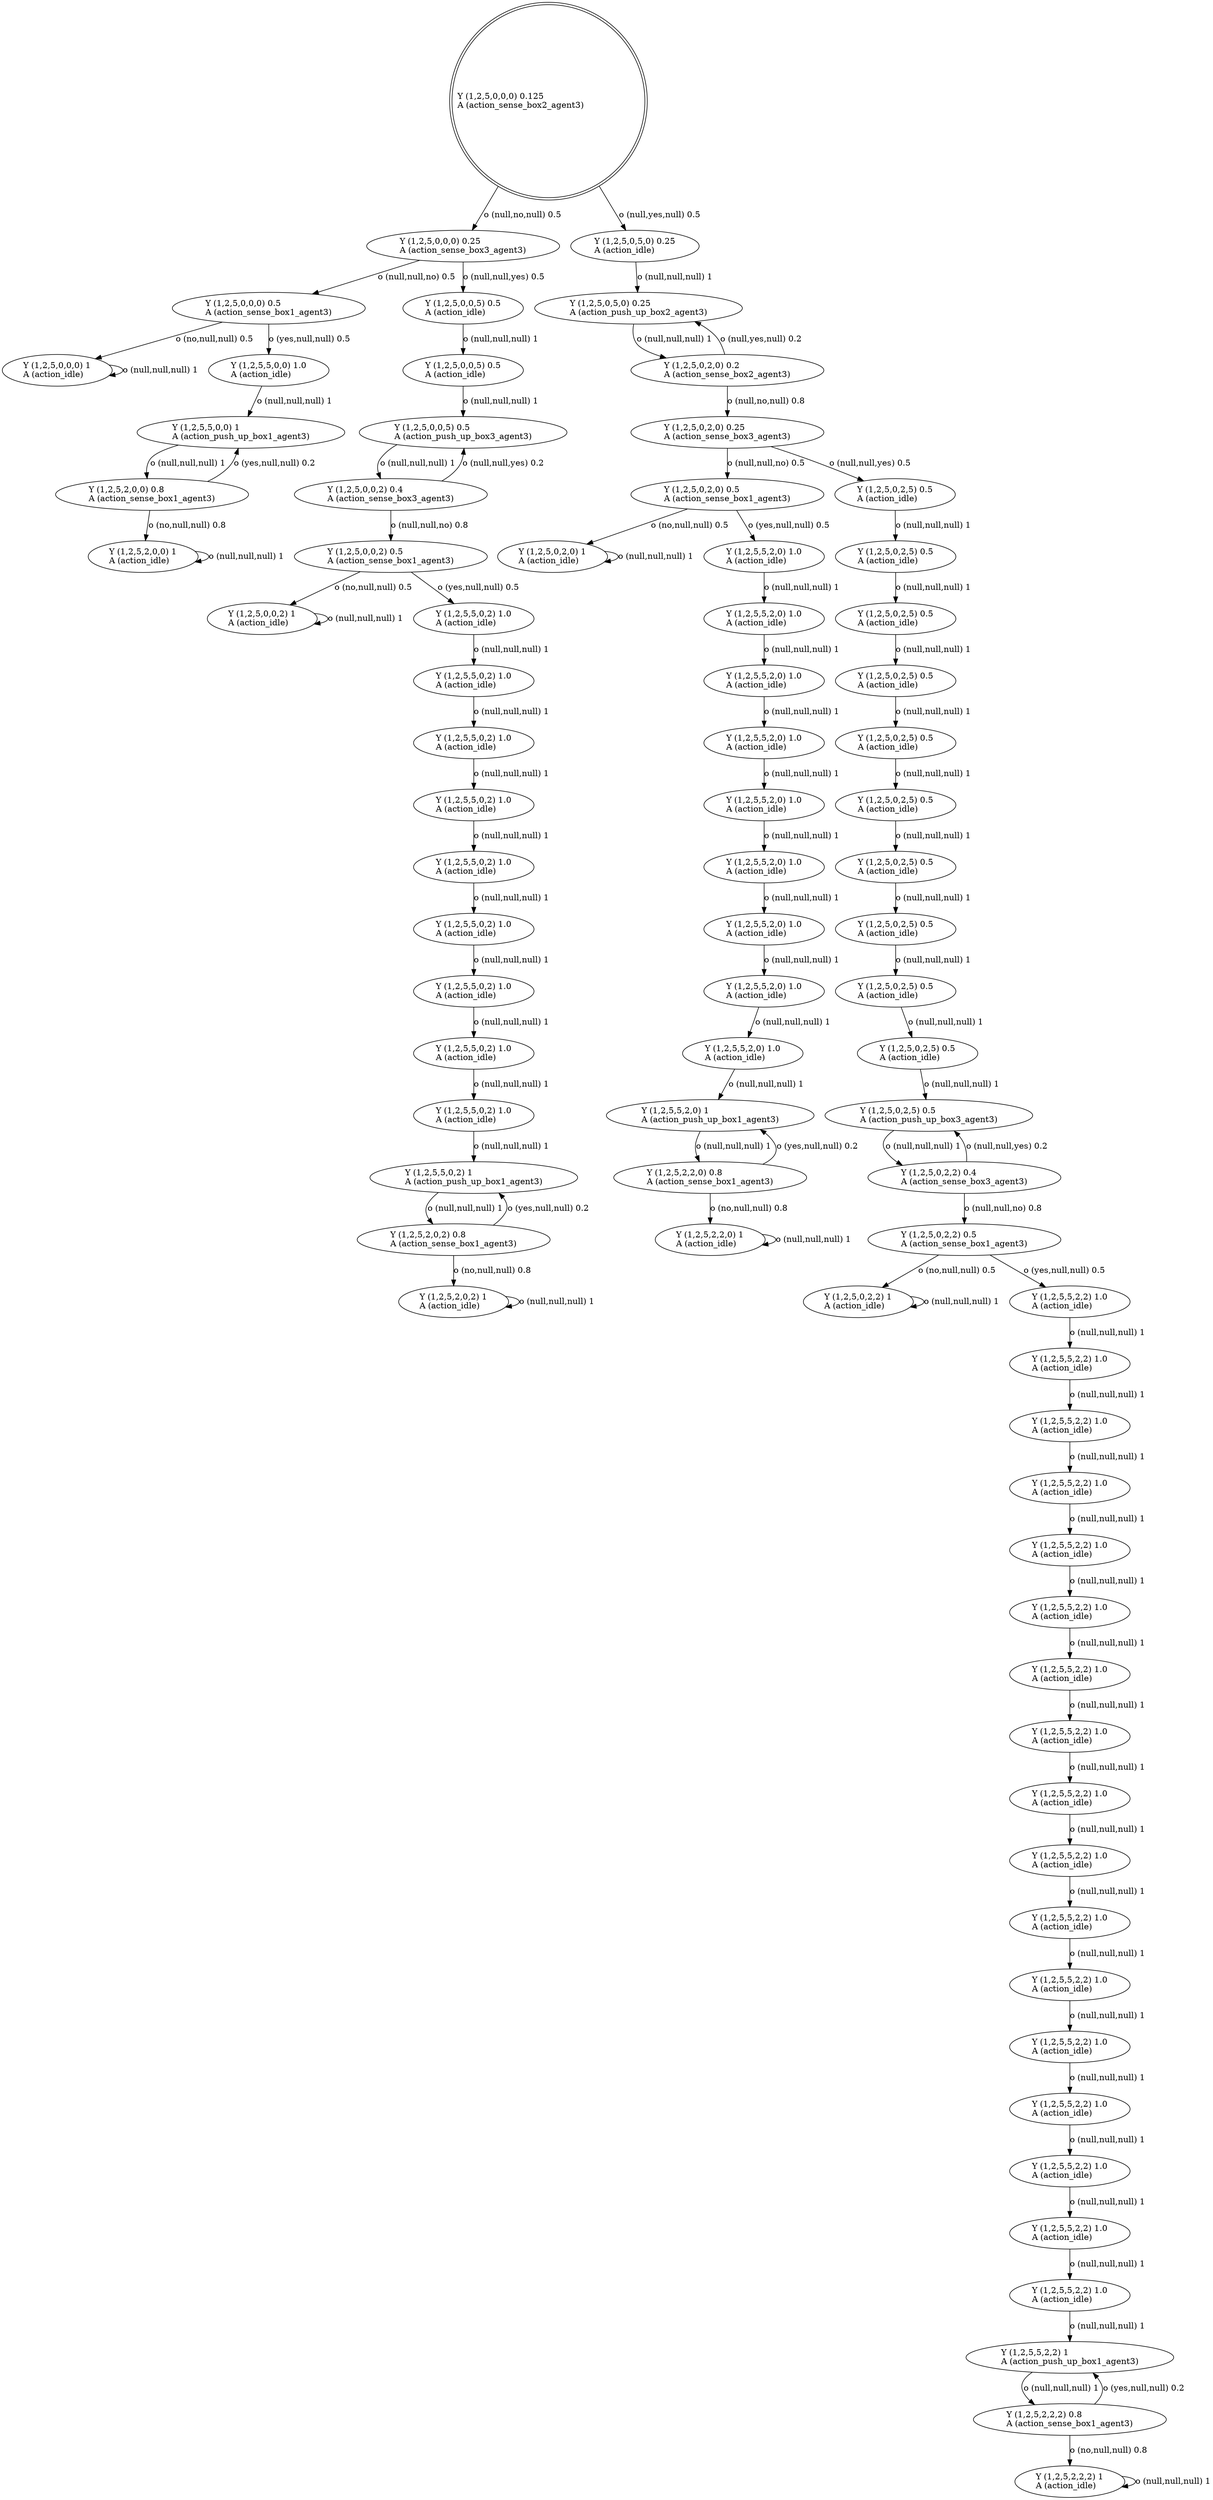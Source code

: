 digraph "G" {
root [label="Y (1,2,5,0,0,0) 0.125\lA (action_sense_box2_agent3)\l", labeljust="l", shape=doublecircle];
x0row166 [label="Y (1,2,5,2,2,0) 1\lA (action_idle)\l"];
x0row155 [label="Y (1,2,5,2,2,0) 0.8\lA (action_sense_box1_agent3)\l"];
x0row146 [label="Y (1,2,5,0,2,0) 1\lA (action_idle)\l"];
x0row145 [label="Y (1,2,5,5,2,0) 1\lA (action_push_up_box1_agent3)\l"];
x0row116 [label="Y (1,2,5,2,2,2) 1\lA (action_idle)\l"];
x0row104 [label="Y (1,2,5,2,2,2) 0.8\lA (action_sense_box1_agent3)\l"];
x0row94 [label="Y (1,2,5,0,2,2) 1\lA (action_idle)\l"];
x0row93 [label="Y (1,2,5,5,2,2) 1\lA (action_push_up_box1_agent3)\l"];
x0row86 [label="Y (1,2,5,0,2,2) 0.5\lA (action_sense_box1_agent3)\l"];
x0row64 [label="Y (1,2,5,0,2,2) 0.4\lA (action_sense_box3_agent3)\l"];
x0row60 [label="Y (1,2,5,0,2,0) 0.5\lA (action_sense_box1_agent3)\l"];
x0row59 [label="Y (1,2,5,0,2,5) 0.5\lA (action_push_up_box3_agent3)\l"];
x0row203 [label="Y (1,2,5,0,0,2) 0.4\lA (action_sense_box3_agent3)\l"];
x0row37 [label="Y (1,2,5,0,2,0) 0.25\lA (action_sense_box3_agent3)\l"];
x0row24 [label="Y (1,2,5,0,2,0) 0.2\lA (action_sense_box2_agent3)\l"];
x0row200 [label="Y (1,2,5,0,0,0) 0.5\lA (action_sense_box1_agent3)\l"];
x0row199 [label="Y (1,2,5,0,0,5) 0.5\lA (action_push_up_box3_agent3)\l"];
x0row7 [label="Y (1,2,5,0,0,0) 0.25\lA (action_sense_box3_agent3)\l"];
x0row6 [label="Y (1,2,5,0,5,0) 0.25\lA (action_push_up_box2_agent3)\l"];
x0row296 [label="Y (1,2,5,2,0,0) 1\lA (action_idle)\l"];
x0row286 [label="Y (1,2,5,2,0,0) 0.8\lA (action_sense_box1_agent3)\l"];
x0row278 [label="Y (1,2,5,0,0,0) 1\lA (action_idle)\l"];
x0row277 [label="Y (1,2,5,5,0,0) 1\lA (action_push_up_box1_agent3)\l"];
x0row251 [label="Y (1,2,5,2,0,2) 1\lA (action_idle)\l"];
x0row240 [label="Y (1,2,5,2,0,2) 0.8\lA (action_sense_box1_agent3)\l"];
x0row231 [label="Y (1,2,5,0,0,2) 1\lA (action_idle)\l"];
x0row230 [label="Y (1,2,5,5,0,2) 1\lA (action_push_up_box1_agent3)\l"];
x0row224 [label="Y (1,2,5,0,0,2) 0.5\lA (action_sense_box1_agent3)\l"];
x0row6_noop_0 [label="Y (1,2,5,0,5,0) 0.25\lA (action_idle)\l"];
x0row199_noop_0 [label="Y (1,2,5,0,0,5) 0.5\lA (action_idle)\l"];
x0row199_noop_1 [label="Y (1,2,5,0,0,5) 0.5\lA (action_idle)\l"];
x0row277_noop_0 [label="Y (1,2,5,5,0,0) 1.0\lA (action_idle)\l"];
x0row59_noop_0 [label="Y (1,2,5,0,2,5) 0.5\lA (action_idle)\l"];
x0row59_noop_1 [label="Y (1,2,5,0,2,5) 0.5\lA (action_idle)\l"];
x0row59_noop_2 [label="Y (1,2,5,0,2,5) 0.5\lA (action_idle)\l"];
x0row59_noop_3 [label="Y (1,2,5,0,2,5) 0.5\lA (action_idle)\l"];
x0row59_noop_4 [label="Y (1,2,5,0,2,5) 0.5\lA (action_idle)\l"];
x0row59_noop_5 [label="Y (1,2,5,0,2,5) 0.5\lA (action_idle)\l"];
x0row59_noop_6 [label="Y (1,2,5,0,2,5) 0.5\lA (action_idle)\l"];
x0row59_noop_7 [label="Y (1,2,5,0,2,5) 0.5\lA (action_idle)\l"];
x0row59_noop_8 [label="Y (1,2,5,0,2,5) 0.5\lA (action_idle)\l"];
x0row59_noop_9 [label="Y (1,2,5,0,2,5) 0.5\lA (action_idle)\l"];
x0row145_noop_0 [label="Y (1,2,5,5,2,0) 1.0\lA (action_idle)\l"];
x0row145_noop_1 [label="Y (1,2,5,5,2,0) 1.0\lA (action_idle)\l"];
x0row145_noop_2 [label="Y (1,2,5,5,2,0) 1.0\lA (action_idle)\l"];
x0row145_noop_3 [label="Y (1,2,5,5,2,0) 1.0\lA (action_idle)\l"];
x0row145_noop_4 [label="Y (1,2,5,5,2,0) 1.0\lA (action_idle)\l"];
x0row145_noop_5 [label="Y (1,2,5,5,2,0) 1.0\lA (action_idle)\l"];
x0row145_noop_6 [label="Y (1,2,5,5,2,0) 1.0\lA (action_idle)\l"];
x0row145_noop_7 [label="Y (1,2,5,5,2,0) 1.0\lA (action_idle)\l"];
x0row145_noop_8 [label="Y (1,2,5,5,2,0) 1.0\lA (action_idle)\l"];
x0row230_noop_0 [label="Y (1,2,5,5,0,2) 1.0\lA (action_idle)\l"];
x0row230_noop_1 [label="Y (1,2,5,5,0,2) 1.0\lA (action_idle)\l"];
x0row230_noop_2 [label="Y (1,2,5,5,0,2) 1.0\lA (action_idle)\l"];
x0row230_noop_3 [label="Y (1,2,5,5,0,2) 1.0\lA (action_idle)\l"];
x0row230_noop_4 [label="Y (1,2,5,5,0,2) 1.0\lA (action_idle)\l"];
x0row230_noop_5 [label="Y (1,2,5,5,0,2) 1.0\lA (action_idle)\l"];
x0row230_noop_6 [label="Y (1,2,5,5,0,2) 1.0\lA (action_idle)\l"];
x0row230_noop_7 [label="Y (1,2,5,5,0,2) 1.0\lA (action_idle)\l"];
x0row230_noop_8 [label="Y (1,2,5,5,0,2) 1.0\lA (action_idle)\l"];
x0row93_noop_0 [label="Y (1,2,5,5,2,2) 1.0\lA (action_idle)\l"];
x0row93_noop_1 [label="Y (1,2,5,5,2,2) 1.0\lA (action_idle)\l"];
x0row93_noop_2 [label="Y (1,2,5,5,2,2) 1.0\lA (action_idle)\l"];
x0row93_noop_3 [label="Y (1,2,5,5,2,2) 1.0\lA (action_idle)\l"];
x0row93_noop_4 [label="Y (1,2,5,5,2,2) 1.0\lA (action_idle)\l"];
x0row93_noop_5 [label="Y (1,2,5,5,2,2) 1.0\lA (action_idle)\l"];
x0row93_noop_6 [label="Y (1,2,5,5,2,2) 1.0\lA (action_idle)\l"];
x0row93_noop_7 [label="Y (1,2,5,5,2,2) 1.0\lA (action_idle)\l"];
x0row93_noop_8 [label="Y (1,2,5,5,2,2) 1.0\lA (action_idle)\l"];
x0row93_noop_9 [label="Y (1,2,5,5,2,2) 1.0\lA (action_idle)\l"];
x0row93_noop_10 [label="Y (1,2,5,5,2,2) 1.0\lA (action_idle)\l"];
x0row93_noop_11 [label="Y (1,2,5,5,2,2) 1.0\lA (action_idle)\l"];
x0row93_noop_12 [label="Y (1,2,5,5,2,2) 1.0\lA (action_idle)\l"];
x0row93_noop_13 [label="Y (1,2,5,5,2,2) 1.0\lA (action_idle)\l"];
x0row93_noop_14 [label="Y (1,2,5,5,2,2) 1.0\lA (action_idle)\l"];
x0row93_noop_15 [label="Y (1,2,5,5,2,2) 1.0\lA (action_idle)\l"];
x0row93_noop_16 [label="Y (1,2,5,5,2,2) 1.0\lA (action_idle)\l"];
root -> x0row7  [key=0, label="o (null,no,null) 0.5\l"];
root -> x0row6_noop_0  [key=0, label="o (null,yes,null) 0.5\l"];
x0row166 -> x0row166  [key=0, label="o (null,null,null) 1\l"];
x0row155 -> x0row145  [key=0, label="o (yes,null,null) 0.2\l"];
x0row155 -> x0row166  [key=0, label="o (no,null,null) 0.8\l"];
x0row146 -> x0row146  [key=0, label="o (null,null,null) 1\l"];
x0row145 -> x0row155  [key=0, label="o (null,null,null) 1\l"];
x0row116 -> x0row116  [key=0, label="o (null,null,null) 1\l"];
x0row104 -> x0row93  [key=0, label="o (yes,null,null) 0.2\l"];
x0row104 -> x0row116  [key=0, label="o (no,null,null) 0.8\l"];
x0row94 -> x0row94  [key=0, label="o (null,null,null) 1\l"];
x0row93 -> x0row104  [key=0, label="o (null,null,null) 1\l"];
x0row86 -> x0row94  [key=0, label="o (no,null,null) 0.5\l"];
x0row86 -> x0row93_noop_0  [key=0, label="o (yes,null,null) 0.5\l"];
x0row64 -> x0row59  [key=0, label="o (null,null,yes) 0.2\l"];
x0row64 -> x0row86  [key=0, label="o (null,null,no) 0.8\l"];
x0row60 -> x0row146  [key=0, label="o (no,null,null) 0.5\l"];
x0row60 -> x0row145_noop_0  [key=0, label="o (yes,null,null) 0.5\l"];
x0row59 -> x0row64  [key=0, label="o (null,null,null) 1\l"];
x0row203 -> x0row199  [key=0, label="o (null,null,yes) 0.2\l"];
x0row203 -> x0row224  [key=0, label="o (null,null,no) 0.8\l"];
x0row37 -> x0row60  [key=0, label="o (null,null,no) 0.5\l"];
x0row37 -> x0row59_noop_0  [key=0, label="o (null,null,yes) 0.5\l"];
x0row24 -> x0row6  [key=0, label="o (null,yes,null) 0.2\l"];
x0row24 -> x0row37  [key=0, label="o (null,no,null) 0.8\l"];
x0row200 -> x0row278  [key=0, label="o (no,null,null) 0.5\l"];
x0row200 -> x0row277_noop_0  [key=0, label="o (yes,null,null) 0.5\l"];
x0row199 -> x0row203  [key=0, label="o (null,null,null) 1\l"];
x0row7 -> x0row200  [key=0, label="o (null,null,no) 0.5\l"];
x0row7 -> x0row199_noop_0  [key=0, label="o (null,null,yes) 0.5\l"];
x0row6 -> x0row24  [key=0, label="o (null,null,null) 1\l"];
x0row296 -> x0row296  [key=0, label="o (null,null,null) 1\l"];
x0row286 -> x0row277  [key=0, label="o (yes,null,null) 0.2\l"];
x0row286 -> x0row296  [key=0, label="o (no,null,null) 0.8\l"];
x0row278 -> x0row278  [key=0, label="o (null,null,null) 1\l"];
x0row277 -> x0row286  [key=0, label="o (null,null,null) 1\l"];
x0row251 -> x0row251  [key=0, label="o (null,null,null) 1\l"];
x0row240 -> x0row230  [key=0, label="o (yes,null,null) 0.2\l"];
x0row240 -> x0row251  [key=0, label="o (no,null,null) 0.8\l"];
x0row231 -> x0row231  [key=0, label="o (null,null,null) 1\l"];
x0row230 -> x0row240  [key=0, label="o (null,null,null) 1\l"];
x0row224 -> x0row231  [key=0, label="o (no,null,null) 0.5\l"];
x0row224 -> x0row230_noop_0  [key=0, label="o (yes,null,null) 0.5\l"];
x0row6_noop_0 -> x0row6  [key=0, label="o (null,null,null) 1\l"];
x0row199_noop_0 -> x0row199_noop_1  [key=0, label="o (null,null,null) 1\l"];
x0row199_noop_1 -> x0row199  [key=0, label="o (null,null,null) 1\l"];
x0row277_noop_0 -> x0row277  [key=0, label="o (null,null,null) 1\l"];
x0row59_noop_0 -> x0row59_noop_1  [key=0, label="o (null,null,null) 1\l"];
x0row59_noop_1 -> x0row59_noop_2  [key=0, label="o (null,null,null) 1\l"];
x0row59_noop_2 -> x0row59_noop_3  [key=0, label="o (null,null,null) 1\l"];
x0row59_noop_3 -> x0row59_noop_4  [key=0, label="o (null,null,null) 1\l"];
x0row59_noop_4 -> x0row59_noop_5  [key=0, label="o (null,null,null) 1\l"];
x0row59_noop_5 -> x0row59_noop_6  [key=0, label="o (null,null,null) 1\l"];
x0row59_noop_6 -> x0row59_noop_7  [key=0, label="o (null,null,null) 1\l"];
x0row59_noop_7 -> x0row59_noop_8  [key=0, label="o (null,null,null) 1\l"];
x0row59_noop_8 -> x0row59_noop_9  [key=0, label="o (null,null,null) 1\l"];
x0row59_noop_9 -> x0row59  [key=0, label="o (null,null,null) 1\l"];
x0row145_noop_0 -> x0row145_noop_1  [key=0, label="o (null,null,null) 1\l"];
x0row145_noop_1 -> x0row145_noop_2  [key=0, label="o (null,null,null) 1\l"];
x0row145_noop_2 -> x0row145_noop_3  [key=0, label="o (null,null,null) 1\l"];
x0row145_noop_3 -> x0row145_noop_4  [key=0, label="o (null,null,null) 1\l"];
x0row145_noop_4 -> x0row145_noop_5  [key=0, label="o (null,null,null) 1\l"];
x0row145_noop_5 -> x0row145_noop_6  [key=0, label="o (null,null,null) 1\l"];
x0row145_noop_6 -> x0row145_noop_7  [key=0, label="o (null,null,null) 1\l"];
x0row145_noop_7 -> x0row145_noop_8  [key=0, label="o (null,null,null) 1\l"];
x0row145_noop_8 -> x0row145  [key=0, label="o (null,null,null) 1\l"];
x0row230_noop_0 -> x0row230_noop_1  [key=0, label="o (null,null,null) 1\l"];
x0row230_noop_1 -> x0row230_noop_2  [key=0, label="o (null,null,null) 1\l"];
x0row230_noop_2 -> x0row230_noop_3  [key=0, label="o (null,null,null) 1\l"];
x0row230_noop_3 -> x0row230_noop_4  [key=0, label="o (null,null,null) 1\l"];
x0row230_noop_4 -> x0row230_noop_5  [key=0, label="o (null,null,null) 1\l"];
x0row230_noop_5 -> x0row230_noop_6  [key=0, label="o (null,null,null) 1\l"];
x0row230_noop_6 -> x0row230_noop_7  [key=0, label="o (null,null,null) 1\l"];
x0row230_noop_7 -> x0row230_noop_8  [key=0, label="o (null,null,null) 1\l"];
x0row230_noop_8 -> x0row230  [key=0, label="o (null,null,null) 1\l"];
x0row93_noop_0 -> x0row93_noop_1  [key=0, label="o (null,null,null) 1\l"];
x0row93_noop_1 -> x0row93_noop_2  [key=0, label="o (null,null,null) 1\l"];
x0row93_noop_2 -> x0row93_noop_3  [key=0, label="o (null,null,null) 1\l"];
x0row93_noop_3 -> x0row93_noop_4  [key=0, label="o (null,null,null) 1\l"];
x0row93_noop_4 -> x0row93_noop_5  [key=0, label="o (null,null,null) 1\l"];
x0row93_noop_5 -> x0row93_noop_6  [key=0, label="o (null,null,null) 1\l"];
x0row93_noop_6 -> x0row93_noop_7  [key=0, label="o (null,null,null) 1\l"];
x0row93_noop_7 -> x0row93_noop_8  [key=0, label="o (null,null,null) 1\l"];
x0row93_noop_8 -> x0row93_noop_9  [key=0, label="o (null,null,null) 1\l"];
x0row93_noop_9 -> x0row93_noop_10  [key=0, label="o (null,null,null) 1\l"];
x0row93_noop_10 -> x0row93_noop_11  [key=0, label="o (null,null,null) 1\l"];
x0row93_noop_11 -> x0row93_noop_12  [key=0, label="o (null,null,null) 1\l"];
x0row93_noop_12 -> x0row93_noop_13  [key=0, label="o (null,null,null) 1\l"];
x0row93_noop_13 -> x0row93_noop_14  [key=0, label="o (null,null,null) 1\l"];
x0row93_noop_14 -> x0row93_noop_15  [key=0, label="o (null,null,null) 1\l"];
x0row93_noop_15 -> x0row93_noop_16  [key=0, label="o (null,null,null) 1\l"];
x0row93_noop_16 -> x0row93  [key=0, label="o (null,null,null) 1\l"];
}
